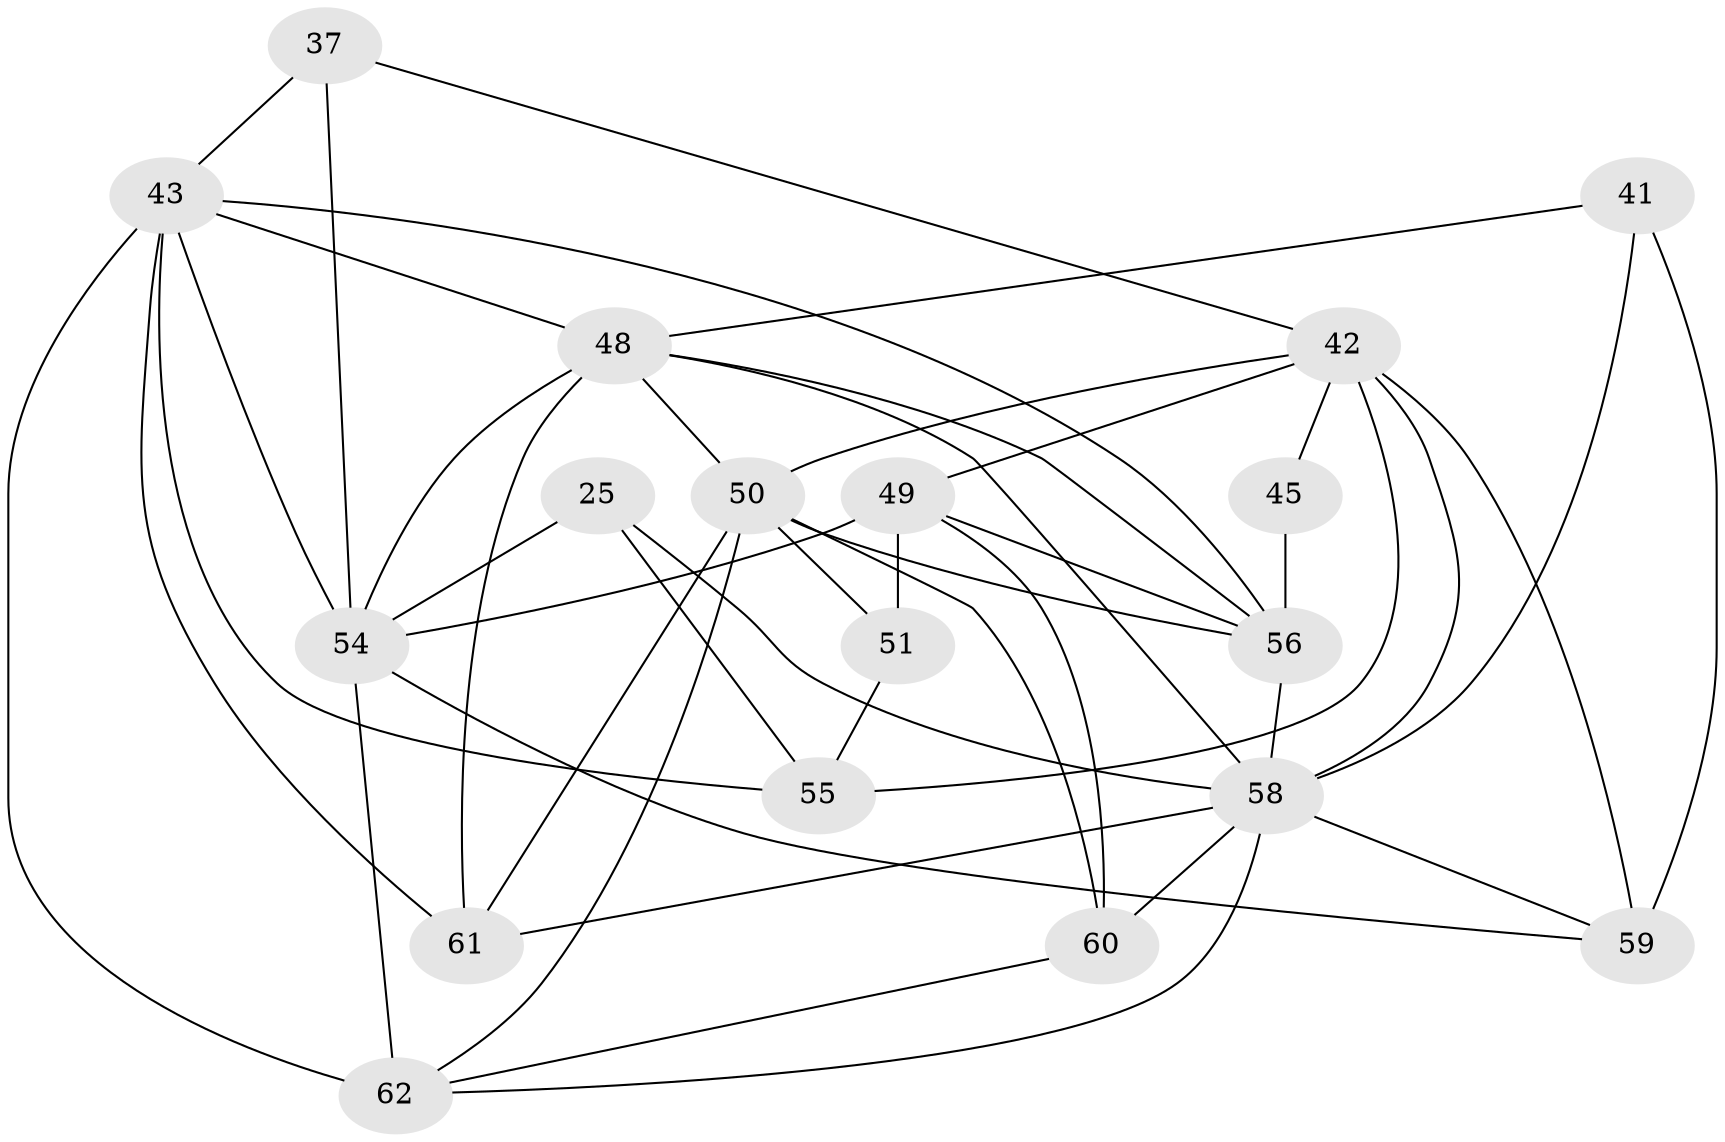 // original degree distribution, {4: 1.0}
// Generated by graph-tools (version 1.1) at 2025/03/03/04/25 22:03:19]
// undirected, 18 vertices, 45 edges
graph export_dot {
graph [start="1"]
  node [color=gray90,style=filled];
  25 [super="+13"];
  37 [super="+35"];
  41 [super="+30"];
  42 [super="+6+23+26"];
  43 [super="+22+17+36"];
  45;
  48 [super="+16+40"];
  49 [super="+2"];
  50 [super="+38+19"];
  51;
  54 [super="+18+33"];
  55 [super="+47"];
  56 [super="+20+44+31"];
  58 [super="+14+39+57"];
  59 [super="+12"];
  60 [super="+46"];
  61 [super="+27"];
  62 [super="+52+24"];
  25 -- 58 [weight=2];
  25 -- 54 [weight=3];
  25 -- 55;
  37 -- 43;
  37 -- 42 [weight=2];
  37 -- 54 [weight=3];
  41 -- 59 [weight=2];
  41 -- 48 [weight=2];
  41 -- 58 [weight=2];
  42 -- 50 [weight=2];
  42 -- 59 [weight=2];
  42 -- 55;
  42 -- 45 [weight=2];
  42 -- 49;
  42 -- 58 [weight=4];
  43 -- 48;
  43 -- 55 [weight=3];
  43 -- 54;
  43 -- 56 [weight=2];
  43 -- 62 [weight=2];
  43 -- 61 [weight=2];
  45 -- 56 [weight=2];
  48 -- 50 [weight=2];
  48 -- 54 [weight=3];
  48 -- 58;
  48 -- 56 [weight=2];
  48 -- 61 [weight=3];
  49 -- 60;
  49 -- 51 [weight=2];
  49 -- 54;
  49 -- 56;
  50 -- 60;
  50 -- 51;
  50 -- 56;
  50 -- 61;
  50 -- 62 [weight=2];
  51 -- 55;
  54 -- 59;
  54 -- 62 [weight=2];
  56 -- 58 [weight=2];
  58 -- 59;
  58 -- 60 [weight=3];
  58 -- 61 [weight=2];
  58 -- 62;
  60 -- 62;
}
